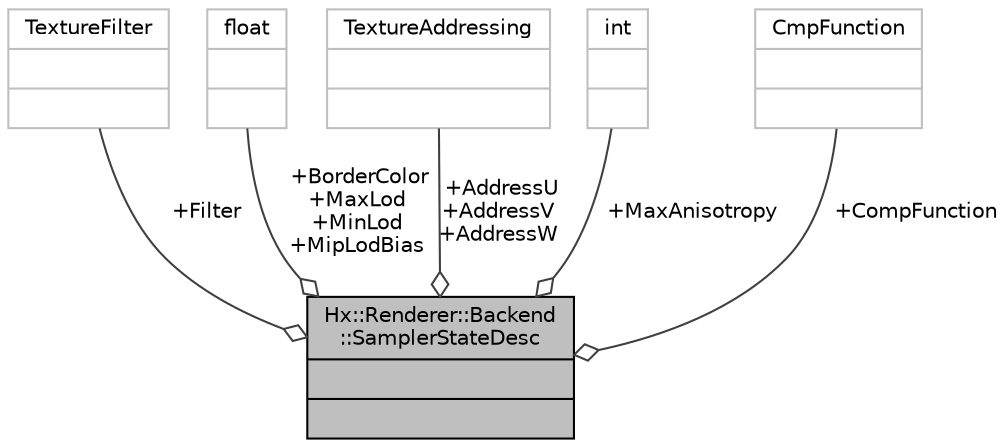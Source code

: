 digraph "Hx::Renderer::Backend::SamplerStateDesc"
{
  edge [fontname="Helvetica",fontsize="10",labelfontname="Helvetica",labelfontsize="10"];
  node [fontname="Helvetica",fontsize="10",shape=record];
  Node1 [label="{Hx::Renderer::Backend\l::SamplerStateDesc\n||}",height=0.2,width=0.4,color="black", fillcolor="grey75", style="filled", fontcolor="black"];
  Node2 -> Node1 [color="grey25",fontsize="10",style="solid",label=" +Filter" ,arrowhead="odiamond",fontname="Helvetica"];
  Node2 [label="{TextureFilter\n||}",height=0.2,width=0.4,color="grey75", fillcolor="white", style="filled"];
  Node3 -> Node1 [color="grey25",fontsize="10",style="solid",label=" +BorderColor\n+MaxLod\n+MinLod\n+MipLodBias" ,arrowhead="odiamond",fontname="Helvetica"];
  Node3 [label="{float\n||}",height=0.2,width=0.4,color="grey75", fillcolor="white", style="filled"];
  Node4 -> Node1 [color="grey25",fontsize="10",style="solid",label=" +AddressU\n+AddressV\n+AddressW" ,arrowhead="odiamond",fontname="Helvetica"];
  Node4 [label="{TextureAddressing\n||}",height=0.2,width=0.4,color="grey75", fillcolor="white", style="filled"];
  Node5 -> Node1 [color="grey25",fontsize="10",style="solid",label=" +MaxAnisotropy" ,arrowhead="odiamond",fontname="Helvetica"];
  Node5 [label="{int\n||}",height=0.2,width=0.4,color="grey75", fillcolor="white", style="filled"];
  Node6 -> Node1 [color="grey25",fontsize="10",style="solid",label=" +CompFunction" ,arrowhead="odiamond",fontname="Helvetica"];
  Node6 [label="{CmpFunction\n||}",height=0.2,width=0.4,color="grey75", fillcolor="white", style="filled"];
}
